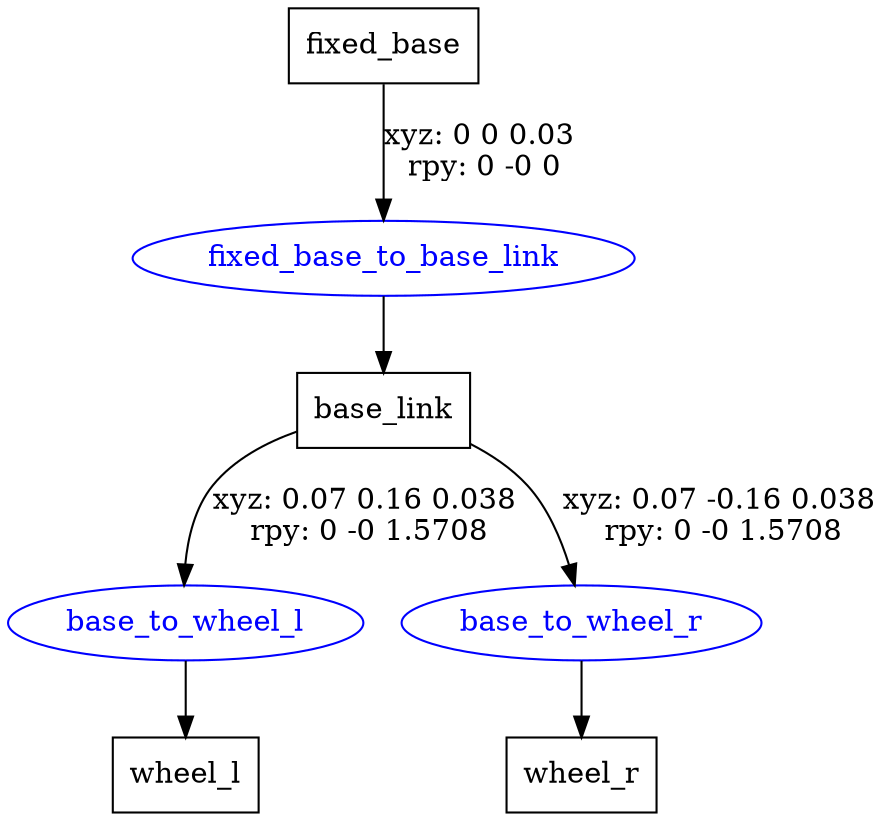 digraph G {
node [shape=box];
"fixed_base" [label="fixed_base"];
"base_link" [label="base_link"];
"wheel_l" [label="wheel_l"];
"wheel_r" [label="wheel_r"];
node [shape=ellipse, color=blue, fontcolor=blue];
"fixed_base" -> "fixed_base_to_base_link" [label="xyz: 0 0 0.03 \nrpy: 0 -0 0"]
"fixed_base_to_base_link" -> "base_link"
"base_link" -> "base_to_wheel_l" [label="xyz: 0.07 0.16 0.038 \nrpy: 0 -0 1.5708"]
"base_to_wheel_l" -> "wheel_l"
"base_link" -> "base_to_wheel_r" [label="xyz: 0.07 -0.16 0.038 \nrpy: 0 -0 1.5708"]
"base_to_wheel_r" -> "wheel_r"
}
